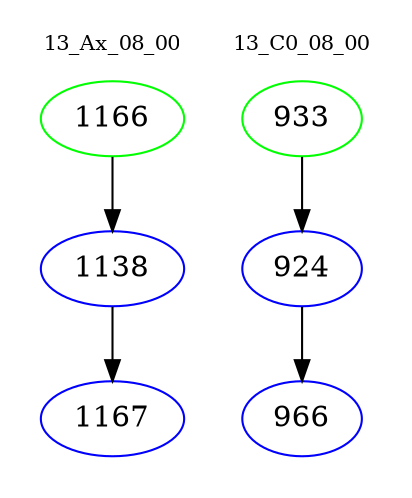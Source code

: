 digraph{
subgraph cluster_0 {
color = white
label = "13_Ax_08_00";
fontsize=10;
T0_1166 [label="1166", color="green"]
T0_1166 -> T0_1138 [color="black"]
T0_1138 [label="1138", color="blue"]
T0_1138 -> T0_1167 [color="black"]
T0_1167 [label="1167", color="blue"]
}
subgraph cluster_1 {
color = white
label = "13_C0_08_00";
fontsize=10;
T1_933 [label="933", color="green"]
T1_933 -> T1_924 [color="black"]
T1_924 [label="924", color="blue"]
T1_924 -> T1_966 [color="black"]
T1_966 [label="966", color="blue"]
}
}
